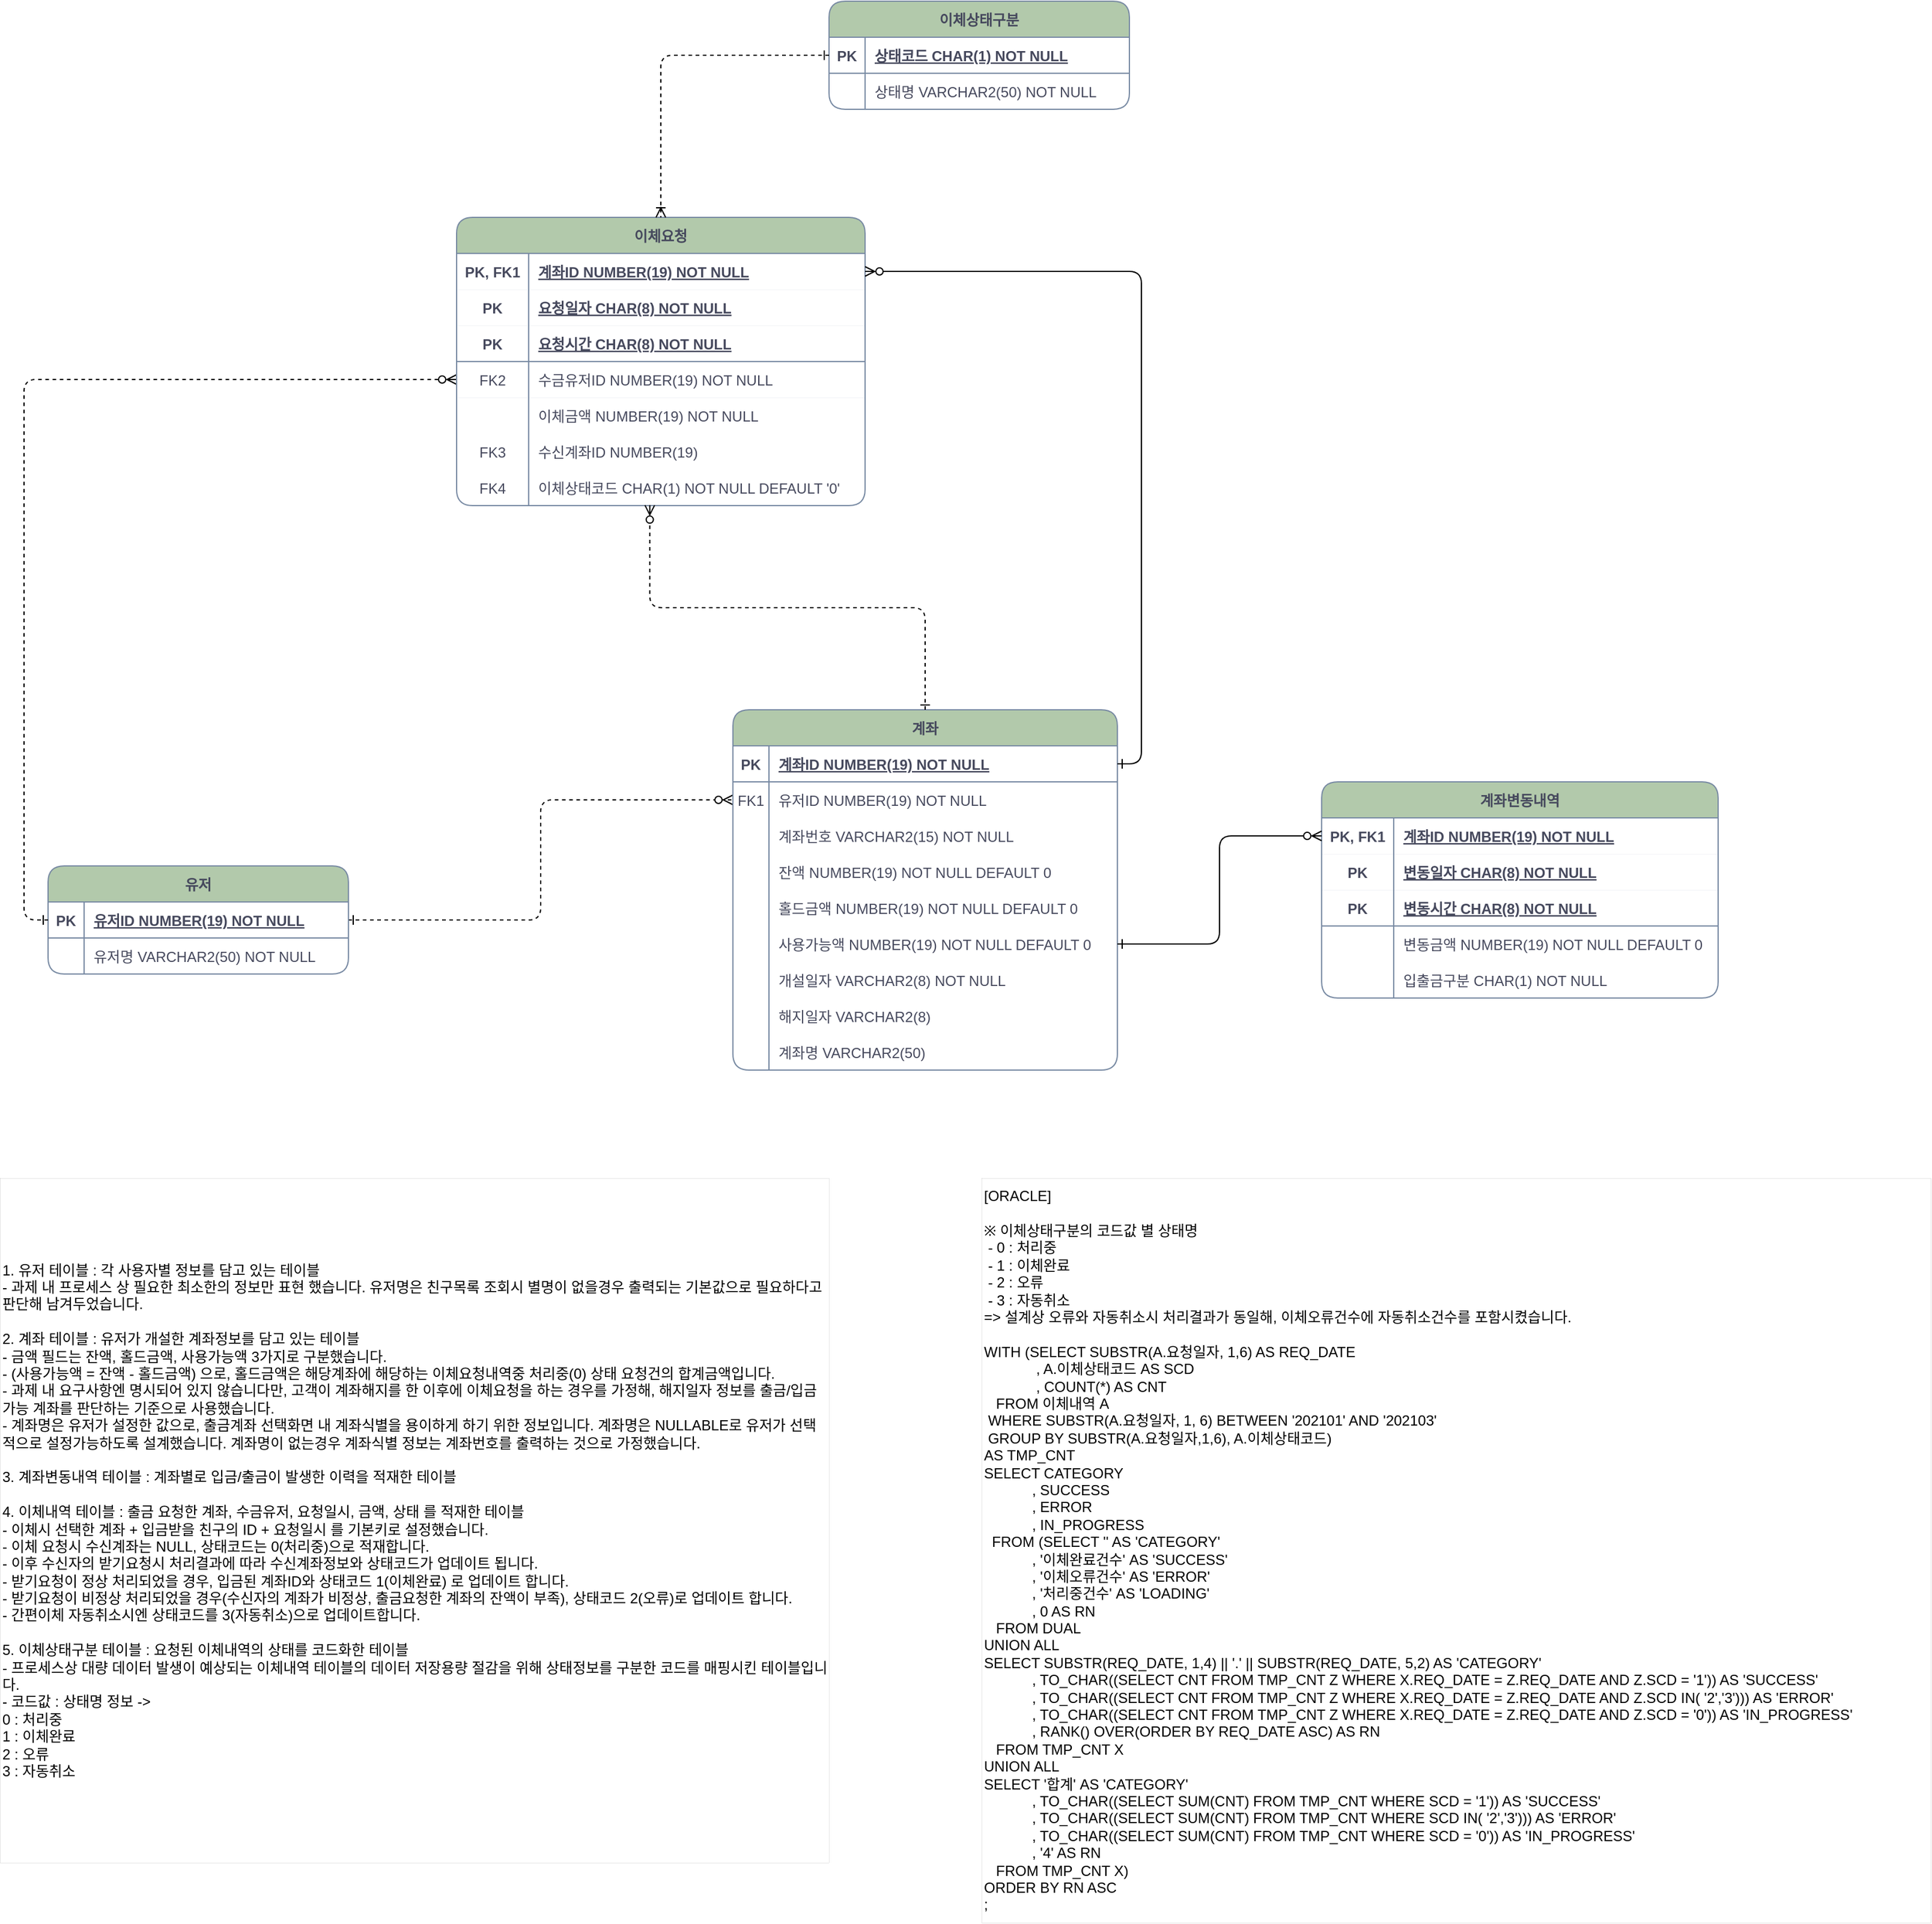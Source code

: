 <mxfile version="20.3.2" type="github">
  <diagram id="fa3uKgDcAQ5vD3YcXZxg" name="페이지-1">
    <mxGraphModel dx="2500" dy="2091" grid="1" gridSize="10" guides="1" tooltips="1" connect="1" arrows="1" fold="1" page="1" pageScale="1" pageWidth="827" pageHeight="1169" math="0" shadow="0">
      <root>
        <mxCell id="0" />
        <mxCell id="1" parent="0" />
        <mxCell id="uAIWlrGeU-sTlZR1kj93-1" value="" style="edgeStyle=orthogonalEdgeStyle;endArrow=ERzeroToMany;startArrow=ERone;endFill=1;startFill=0;strokeColor=#000000;fontColor=#46495D;rounded=1;dashed=1;" parent="1" source="uAIWlrGeU-sTlZR1kj93-45" target="uAIWlrGeU-sTlZR1kj93-7" edge="1">
          <mxGeometry width="100" height="100" relative="1" as="geometry">
            <mxPoint x="340" y="720" as="sourcePoint" />
            <mxPoint x="440" y="620" as="targetPoint" />
          </mxGeometry>
        </mxCell>
        <mxCell id="uAIWlrGeU-sTlZR1kj93-2" value="" style="edgeStyle=entityRelationEdgeStyle;endArrow=ERone;startArrow=ERone;endFill=0;startFill=0;strokeColor=none;fontColor=#46495D;rounded=1;entryX=0;entryY=0.5;entryDx=0;entryDy=0;exitX=0;exitY=0.5;exitDx=0;exitDy=0;" parent="1" source="uAIWlrGeU-sTlZR1kj93-45" target="uAIWlrGeU-sTlZR1kj93-26" edge="1">
          <mxGeometry width="100" height="100" relative="1" as="geometry">
            <mxPoint x="400" y="180" as="sourcePoint" />
            <mxPoint x="460" y="205" as="targetPoint" />
          </mxGeometry>
        </mxCell>
        <mxCell id="uAIWlrGeU-sTlZR1kj93-3" value="계좌" style="shape=table;startSize=30;container=1;collapsible=1;childLayout=tableLayout;fixedRows=1;rowLines=0;fontStyle=1;align=center;resizeLast=1;fillColor=#B2C9AB;strokeColor=#788AA3;fontColor=#46495D;rounded=1;" parent="1" vertex="1">
          <mxGeometry x="-170" y="330" width="320" height="300" as="geometry" />
        </mxCell>
        <mxCell id="uAIWlrGeU-sTlZR1kj93-4" value="" style="shape=partialRectangle;collapsible=0;dropTarget=0;pointerEvents=0;fillColor=none;points=[[0,0.5],[1,0.5]];portConstraint=eastwest;top=0;left=0;right=0;bottom=1;strokeColor=#788AA3;fontColor=#46495D;rounded=1;" parent="uAIWlrGeU-sTlZR1kj93-3" vertex="1">
          <mxGeometry y="30" width="320" height="30" as="geometry" />
        </mxCell>
        <mxCell id="uAIWlrGeU-sTlZR1kj93-5" value="PK" style="shape=partialRectangle;overflow=hidden;connectable=0;fillColor=none;top=0;left=0;bottom=0;right=0;fontStyle=1;strokeColor=#788AA3;fontColor=#46495D;rounded=1;" parent="uAIWlrGeU-sTlZR1kj93-4" vertex="1">
          <mxGeometry width="30" height="30" as="geometry">
            <mxRectangle width="30" height="30" as="alternateBounds" />
          </mxGeometry>
        </mxCell>
        <mxCell id="uAIWlrGeU-sTlZR1kj93-6" value="계좌ID NUMBER(19) NOT NULL " style="shape=partialRectangle;overflow=hidden;connectable=0;fillColor=none;top=0;left=0;bottom=0;right=0;align=left;spacingLeft=6;fontStyle=5;strokeColor=#788AA3;fontColor=#46495D;rounded=1;" parent="uAIWlrGeU-sTlZR1kj93-4" vertex="1">
          <mxGeometry x="30" width="290" height="30" as="geometry">
            <mxRectangle width="290" height="30" as="alternateBounds" />
          </mxGeometry>
        </mxCell>
        <mxCell id="uAIWlrGeU-sTlZR1kj93-7" value="" style="shape=partialRectangle;collapsible=0;dropTarget=0;pointerEvents=0;fillColor=none;points=[[0,0.5],[1,0.5]];portConstraint=eastwest;top=0;left=0;right=0;bottom=0;strokeColor=#788AA3;fontColor=#46495D;rounded=1;" parent="uAIWlrGeU-sTlZR1kj93-3" vertex="1">
          <mxGeometry y="60" width="320" height="30" as="geometry" />
        </mxCell>
        <mxCell id="uAIWlrGeU-sTlZR1kj93-8" value="FK1" style="shape=partialRectangle;overflow=hidden;connectable=0;fillColor=none;top=0;left=0;bottom=0;right=0;strokeColor=#788AA3;fontColor=#46495D;rounded=1;" parent="uAIWlrGeU-sTlZR1kj93-7" vertex="1">
          <mxGeometry width="30" height="30" as="geometry">
            <mxRectangle width="30" height="30" as="alternateBounds" />
          </mxGeometry>
        </mxCell>
        <mxCell id="uAIWlrGeU-sTlZR1kj93-9" value="유저ID NUMBER(19) NOT NULL" style="shape=partialRectangle;overflow=hidden;connectable=0;fillColor=none;top=0;left=0;bottom=0;right=0;align=left;spacingLeft=6;strokeColor=#788AA3;fontColor=#46495D;rounded=1;" parent="uAIWlrGeU-sTlZR1kj93-7" vertex="1">
          <mxGeometry x="30" width="290" height="30" as="geometry">
            <mxRectangle width="290" height="30" as="alternateBounds" />
          </mxGeometry>
        </mxCell>
        <mxCell id="uAIWlrGeU-sTlZR1kj93-10" value="" style="shape=partialRectangle;collapsible=0;dropTarget=0;pointerEvents=0;fillColor=none;points=[[0,0.5],[1,0.5]];portConstraint=eastwest;top=0;left=0;right=0;bottom=0;strokeColor=#788AA3;fontColor=#46495D;rounded=1;" parent="uAIWlrGeU-sTlZR1kj93-3" vertex="1">
          <mxGeometry y="90" width="320" height="30" as="geometry" />
        </mxCell>
        <mxCell id="uAIWlrGeU-sTlZR1kj93-11" value="" style="shape=partialRectangle;overflow=hidden;connectable=0;fillColor=none;top=0;left=0;bottom=0;right=0;strokeColor=#788AA3;fontColor=#46495D;rounded=1;" parent="uAIWlrGeU-sTlZR1kj93-10" vertex="1">
          <mxGeometry width="30" height="30" as="geometry">
            <mxRectangle width="30" height="30" as="alternateBounds" />
          </mxGeometry>
        </mxCell>
        <mxCell id="uAIWlrGeU-sTlZR1kj93-12" value="계좌번호 VARCHAR2(15) NOT NULL" style="shape=partialRectangle;overflow=hidden;connectable=0;fillColor=none;top=0;left=0;bottom=0;right=0;align=left;spacingLeft=6;strokeColor=#788AA3;fontColor=#46495D;rounded=1;" parent="uAIWlrGeU-sTlZR1kj93-10" vertex="1">
          <mxGeometry x="30" width="290" height="30" as="geometry">
            <mxRectangle width="290" height="30" as="alternateBounds" />
          </mxGeometry>
        </mxCell>
        <mxCell id="uAIWlrGeU-sTlZR1kj93-13" value="" style="shape=partialRectangle;collapsible=0;dropTarget=0;pointerEvents=0;fillColor=none;points=[[0,0.5],[1,0.5]];portConstraint=eastwest;top=0;left=0;right=0;bottom=0;strokeColor=#788AA3;fontColor=#46495D;rounded=1;" parent="uAIWlrGeU-sTlZR1kj93-3" vertex="1">
          <mxGeometry y="120" width="320" height="30" as="geometry" />
        </mxCell>
        <mxCell id="uAIWlrGeU-sTlZR1kj93-14" value="" style="shape=partialRectangle;overflow=hidden;connectable=0;fillColor=none;top=0;left=0;bottom=0;right=0;strokeColor=#788AA3;fontColor=#46495D;rounded=1;" parent="uAIWlrGeU-sTlZR1kj93-13" vertex="1">
          <mxGeometry width="30" height="30" as="geometry">
            <mxRectangle width="30" height="30" as="alternateBounds" />
          </mxGeometry>
        </mxCell>
        <mxCell id="uAIWlrGeU-sTlZR1kj93-15" value="잔액 NUMBER(19) NOT NULL DEFAULT 0" style="shape=partialRectangle;overflow=hidden;connectable=0;fillColor=none;top=0;left=0;bottom=0;right=0;align=left;spacingLeft=6;strokeColor=#788AA3;fontColor=#46495D;rounded=1;" parent="uAIWlrGeU-sTlZR1kj93-13" vertex="1">
          <mxGeometry x="30" width="290" height="30" as="geometry">
            <mxRectangle width="290" height="30" as="alternateBounds" />
          </mxGeometry>
        </mxCell>
        <mxCell id="uAIWlrGeU-sTlZR1kj93-128" value="" style="shape=partialRectangle;collapsible=0;dropTarget=0;pointerEvents=0;fillColor=none;points=[[0,0.5],[1,0.5]];portConstraint=eastwest;top=0;left=0;right=0;bottom=0;strokeColor=#788AA3;fontColor=#46495D;rounded=1;" parent="uAIWlrGeU-sTlZR1kj93-3" vertex="1">
          <mxGeometry y="150" width="320" height="30" as="geometry" />
        </mxCell>
        <mxCell id="uAIWlrGeU-sTlZR1kj93-129" value="" style="shape=partialRectangle;overflow=hidden;connectable=0;fillColor=none;top=0;left=0;bottom=0;right=0;strokeColor=#788AA3;fontColor=#46495D;rounded=1;" parent="uAIWlrGeU-sTlZR1kj93-128" vertex="1">
          <mxGeometry width="30" height="30" as="geometry">
            <mxRectangle width="30" height="30" as="alternateBounds" />
          </mxGeometry>
        </mxCell>
        <mxCell id="uAIWlrGeU-sTlZR1kj93-130" value="홀드금액 NUMBER(19) NOT NULL DEFAULT 0" style="shape=partialRectangle;overflow=hidden;connectable=0;fillColor=none;top=0;left=0;bottom=0;right=0;align=left;spacingLeft=6;strokeColor=#788AA3;fontColor=#46495D;rounded=1;" parent="uAIWlrGeU-sTlZR1kj93-128" vertex="1">
          <mxGeometry x="30" width="290" height="30" as="geometry">
            <mxRectangle width="290" height="30" as="alternateBounds" />
          </mxGeometry>
        </mxCell>
        <mxCell id="uAIWlrGeU-sTlZR1kj93-131" value="" style="shape=partialRectangle;collapsible=0;dropTarget=0;pointerEvents=0;fillColor=none;points=[[0,0.5],[1,0.5]];portConstraint=eastwest;top=0;left=0;right=0;bottom=0;strokeColor=#788AA3;fontColor=#46495D;rounded=1;" parent="uAIWlrGeU-sTlZR1kj93-3" vertex="1">
          <mxGeometry y="180" width="320" height="30" as="geometry" />
        </mxCell>
        <mxCell id="uAIWlrGeU-sTlZR1kj93-132" value="" style="shape=partialRectangle;overflow=hidden;connectable=0;fillColor=none;top=0;left=0;bottom=0;right=0;strokeColor=#788AA3;fontColor=#46495D;rounded=1;" parent="uAIWlrGeU-sTlZR1kj93-131" vertex="1">
          <mxGeometry width="30" height="30" as="geometry">
            <mxRectangle width="30" height="30" as="alternateBounds" />
          </mxGeometry>
        </mxCell>
        <mxCell id="uAIWlrGeU-sTlZR1kj93-133" value="사용가능액 NUMBER(19) NOT NULL DEFAULT 0" style="shape=partialRectangle;overflow=hidden;connectable=0;fillColor=none;top=0;left=0;bottom=0;right=0;align=left;spacingLeft=6;strokeColor=#788AA3;fontColor=#46495D;rounded=1;" parent="uAIWlrGeU-sTlZR1kj93-131" vertex="1">
          <mxGeometry x="30" width="290" height="30" as="geometry">
            <mxRectangle width="290" height="30" as="alternateBounds" />
          </mxGeometry>
        </mxCell>
        <mxCell id="uAIWlrGeU-sTlZR1kj93-16" value="" style="shape=partialRectangle;collapsible=0;dropTarget=0;pointerEvents=0;fillColor=none;points=[[0,0.5],[1,0.5]];portConstraint=eastwest;top=0;left=0;right=0;bottom=0;strokeColor=#788AA3;fontColor=#46495D;rounded=1;" parent="uAIWlrGeU-sTlZR1kj93-3" vertex="1">
          <mxGeometry y="210" width="320" height="30" as="geometry" />
        </mxCell>
        <mxCell id="uAIWlrGeU-sTlZR1kj93-17" value="" style="shape=partialRectangle;overflow=hidden;connectable=0;fillColor=none;top=0;left=0;bottom=0;right=0;strokeColor=#788AA3;fontColor=#46495D;rounded=1;" parent="uAIWlrGeU-sTlZR1kj93-16" vertex="1">
          <mxGeometry width="30" height="30" as="geometry">
            <mxRectangle width="30" height="30" as="alternateBounds" />
          </mxGeometry>
        </mxCell>
        <mxCell id="uAIWlrGeU-sTlZR1kj93-18" value="개설일자 VARCHAR2(8) NOT NULL" style="shape=partialRectangle;overflow=hidden;connectable=0;fillColor=none;top=0;left=0;bottom=0;right=0;align=left;spacingLeft=6;strokeColor=#788AA3;fontColor=#46495D;rounded=1;" parent="uAIWlrGeU-sTlZR1kj93-16" vertex="1">
          <mxGeometry x="30" width="290" height="30" as="geometry">
            <mxRectangle width="290" height="30" as="alternateBounds" />
          </mxGeometry>
        </mxCell>
        <mxCell id="uAIWlrGeU-sTlZR1kj93-19" value="" style="shape=partialRectangle;collapsible=0;dropTarget=0;pointerEvents=0;fillColor=none;points=[[0,0.5],[1,0.5]];portConstraint=eastwest;top=0;left=0;right=0;bottom=0;strokeColor=#788AA3;fontColor=#46495D;rounded=1;" parent="uAIWlrGeU-sTlZR1kj93-3" vertex="1">
          <mxGeometry y="240" width="320" height="30" as="geometry" />
        </mxCell>
        <mxCell id="uAIWlrGeU-sTlZR1kj93-20" value="" style="shape=partialRectangle;overflow=hidden;connectable=0;fillColor=none;top=0;left=0;bottom=0;right=0;strokeColor=#788AA3;fontColor=#46495D;rounded=1;" parent="uAIWlrGeU-sTlZR1kj93-19" vertex="1">
          <mxGeometry width="30" height="30" as="geometry">
            <mxRectangle width="30" height="30" as="alternateBounds" />
          </mxGeometry>
        </mxCell>
        <mxCell id="uAIWlrGeU-sTlZR1kj93-21" value="해지일자 VARCHAR2(8)" style="shape=partialRectangle;overflow=hidden;connectable=0;fillColor=none;top=0;left=0;bottom=0;right=0;align=left;spacingLeft=6;strokeColor=#788AA3;fontColor=#46495D;rounded=1;" parent="uAIWlrGeU-sTlZR1kj93-19" vertex="1">
          <mxGeometry x="30" width="290" height="30" as="geometry">
            <mxRectangle width="290" height="30" as="alternateBounds" />
          </mxGeometry>
        </mxCell>
        <mxCell id="uAIWlrGeU-sTlZR1kj93-22" value="" style="shape=partialRectangle;collapsible=0;dropTarget=0;pointerEvents=0;fillColor=none;points=[[0,0.5],[1,0.5]];portConstraint=eastwest;top=0;left=0;right=0;bottom=0;strokeColor=#788AA3;fontColor=#46495D;rounded=1;" parent="uAIWlrGeU-sTlZR1kj93-3" vertex="1">
          <mxGeometry y="270" width="320" height="30" as="geometry" />
        </mxCell>
        <mxCell id="uAIWlrGeU-sTlZR1kj93-23" value="" style="shape=partialRectangle;overflow=hidden;connectable=0;fillColor=none;top=0;left=0;bottom=0;right=0;strokeColor=#788AA3;fontColor=#46495D;rounded=1;" parent="uAIWlrGeU-sTlZR1kj93-22" vertex="1">
          <mxGeometry width="30" height="30" as="geometry">
            <mxRectangle width="30" height="30" as="alternateBounds" />
          </mxGeometry>
        </mxCell>
        <mxCell id="uAIWlrGeU-sTlZR1kj93-24" value="계좌명 VARCHAR2(50)" style="shape=partialRectangle;overflow=hidden;connectable=0;fillColor=none;top=0;left=0;bottom=0;right=0;align=left;spacingLeft=6;strokeColor=#788AA3;fontColor=#46495D;rounded=1;" parent="uAIWlrGeU-sTlZR1kj93-22" vertex="1">
          <mxGeometry x="30" width="290" height="30" as="geometry">
            <mxRectangle width="290" height="30" as="alternateBounds" />
          </mxGeometry>
        </mxCell>
        <mxCell id="uAIWlrGeU-sTlZR1kj93-44" value="유저" style="shape=table;startSize=30;container=1;collapsible=1;childLayout=tableLayout;fixedRows=1;rowLines=0;fontStyle=1;align=center;resizeLast=1;fillColor=#B2C9AB;strokeColor=#788AA3;fontColor=#46495D;rounded=1;" parent="1" vertex="1">
          <mxGeometry x="-740" y="460" width="250" height="90" as="geometry" />
        </mxCell>
        <mxCell id="uAIWlrGeU-sTlZR1kj93-45" value="" style="shape=partialRectangle;collapsible=0;dropTarget=0;pointerEvents=0;fillColor=none;points=[[0,0.5],[1,0.5]];portConstraint=eastwest;top=0;left=0;right=0;bottom=1;strokeColor=#788AA3;fontColor=#46495D;rounded=1;" parent="uAIWlrGeU-sTlZR1kj93-44" vertex="1">
          <mxGeometry y="30" width="250" height="30" as="geometry" />
        </mxCell>
        <mxCell id="uAIWlrGeU-sTlZR1kj93-46" value="PK" style="shape=partialRectangle;overflow=hidden;connectable=0;fillColor=none;top=0;left=0;bottom=0;right=0;fontStyle=1;strokeColor=#788AA3;fontColor=#46495D;rounded=1;" parent="uAIWlrGeU-sTlZR1kj93-45" vertex="1">
          <mxGeometry width="30" height="30" as="geometry">
            <mxRectangle width="30" height="30" as="alternateBounds" />
          </mxGeometry>
        </mxCell>
        <mxCell id="uAIWlrGeU-sTlZR1kj93-47" value="유저ID NUMBER(19) NOT NULL " style="shape=partialRectangle;overflow=hidden;connectable=0;fillColor=none;top=0;left=0;bottom=0;right=0;align=left;spacingLeft=6;fontStyle=5;strokeColor=#788AA3;fontColor=#46495D;rounded=1;" parent="uAIWlrGeU-sTlZR1kj93-45" vertex="1">
          <mxGeometry x="30" width="220" height="30" as="geometry">
            <mxRectangle width="220" height="30" as="alternateBounds" />
          </mxGeometry>
        </mxCell>
        <mxCell id="uAIWlrGeU-sTlZR1kj93-48" value="" style="shape=partialRectangle;collapsible=0;dropTarget=0;pointerEvents=0;fillColor=none;points=[[0,0.5],[1,0.5]];portConstraint=eastwest;top=0;left=0;right=0;bottom=0;strokeColor=#788AA3;fontColor=#46495D;rounded=1;" parent="uAIWlrGeU-sTlZR1kj93-44" vertex="1">
          <mxGeometry y="60" width="250" height="30" as="geometry" />
        </mxCell>
        <mxCell id="uAIWlrGeU-sTlZR1kj93-49" value="" style="shape=partialRectangle;overflow=hidden;connectable=0;fillColor=none;top=0;left=0;bottom=0;right=0;strokeColor=#788AA3;fontColor=#46495D;rounded=1;" parent="uAIWlrGeU-sTlZR1kj93-48" vertex="1">
          <mxGeometry width="30" height="30" as="geometry">
            <mxRectangle width="30" height="30" as="alternateBounds" />
          </mxGeometry>
        </mxCell>
        <mxCell id="uAIWlrGeU-sTlZR1kj93-50" value="유저명 VARCHAR2(50) NOT NULL" style="shape=partialRectangle;overflow=hidden;connectable=0;fillColor=none;top=0;left=0;bottom=0;right=0;align=left;spacingLeft=6;strokeColor=#788AA3;fontColor=#46495D;rounded=1;" parent="uAIWlrGeU-sTlZR1kj93-48" vertex="1">
          <mxGeometry x="30" width="220" height="30" as="geometry">
            <mxRectangle width="220" height="30" as="alternateBounds" />
          </mxGeometry>
        </mxCell>
        <mxCell id="uAIWlrGeU-sTlZR1kj93-51" style="edgeStyle=orthogonalEdgeStyle;rounded=1;orthogonalLoop=1;jettySize=auto;html=1;exitX=0;exitY=0.5;exitDx=0;exitDy=0;entryX=0;entryY=0.5;entryDx=0;entryDy=0;fontSize=12;endArrow=ERzeroToMany;endFill=0;startArrow=ERone;startFill=0;strokeColor=#000000;dashed=1;" parent="1" source="uAIWlrGeU-sTlZR1kj93-45" target="uAIWlrGeU-sTlZR1kj93-29" edge="1">
          <mxGeometry relative="1" as="geometry" />
        </mxCell>
        <mxCell id="uAIWlrGeU-sTlZR1kj93-25" value="이체요청" style="shape=table;startSize=30;container=1;collapsible=1;childLayout=tableLayout;fixedRows=1;rowLines=0;fontStyle=1;align=center;resizeLast=1;fillColor=#B2C9AB;strokeColor=#788AA3;fontColor=#46495D;rounded=1;" parent="1" vertex="1">
          <mxGeometry x="-400" y="-80" width="340" height="240" as="geometry" />
        </mxCell>
        <mxCell id="uAIWlrGeU-sTlZR1kj93-26" value="" style="shape=partialRectangle;collapsible=0;dropTarget=0;pointerEvents=0;fillColor=none;points=[[0,0.5],[1,0.5]];portConstraint=eastwest;top=0;left=0;right=0;bottom=1;strokeColor=#788AA3;fontColor=#46495D;rounded=1;strokeWidth=0;" parent="uAIWlrGeU-sTlZR1kj93-25" vertex="1">
          <mxGeometry y="30" width="340" height="30" as="geometry" />
        </mxCell>
        <mxCell id="uAIWlrGeU-sTlZR1kj93-27" value="PK, FK1" style="shape=partialRectangle;overflow=hidden;connectable=0;fillColor=none;top=0;left=0;bottom=0;right=0;fontStyle=1;strokeColor=#788AA3;fontColor=#46495D;rounded=1;" parent="uAIWlrGeU-sTlZR1kj93-26" vertex="1">
          <mxGeometry width="60" height="30" as="geometry">
            <mxRectangle width="60" height="30" as="alternateBounds" />
          </mxGeometry>
        </mxCell>
        <mxCell id="uAIWlrGeU-sTlZR1kj93-28" value="계좌ID NUMBER(19) NOT NULL" style="shape=partialRectangle;overflow=hidden;connectable=0;fillColor=none;top=0;left=0;bottom=0;right=0;align=left;spacingLeft=6;fontStyle=5;strokeColor=#788AA3;fontColor=#46495D;rounded=1;flipH=0;flipV=1;" parent="uAIWlrGeU-sTlZR1kj93-26" vertex="1">
          <mxGeometry x="60" width="280" height="30" as="geometry">
            <mxRectangle width="280" height="30" as="alternateBounds" />
          </mxGeometry>
        </mxCell>
        <mxCell id="uAIWlrGeU-sTlZR1kj93-32" value="" style="shape=partialRectangle;collapsible=0;dropTarget=0;pointerEvents=0;fillColor=none;points=[[0,0.5],[1,0.5]];portConstraint=eastwest;top=0;left=0;right=0;bottom=1;strokeColor=#788AA3;fontColor=#46495D;rounded=1;strokeWidth=0;" parent="uAIWlrGeU-sTlZR1kj93-25" vertex="1">
          <mxGeometry y="60" width="340" height="30" as="geometry" />
        </mxCell>
        <mxCell id="uAIWlrGeU-sTlZR1kj93-33" value="PK" style="shape=partialRectangle;overflow=hidden;connectable=0;fillColor=none;top=0;left=0;bottom=0;right=0;fontStyle=1;strokeColor=#788AA3;fontColor=#46495D;rounded=1;" parent="uAIWlrGeU-sTlZR1kj93-32" vertex="1">
          <mxGeometry width="60" height="30" as="geometry">
            <mxRectangle width="60" height="30" as="alternateBounds" />
          </mxGeometry>
        </mxCell>
        <mxCell id="uAIWlrGeU-sTlZR1kj93-34" value="요청일자 CHAR(8) NOT NULL" style="shape=partialRectangle;overflow=hidden;connectable=0;fillColor=none;top=0;left=0;bottom=0;right=0;align=left;spacingLeft=6;fontStyle=5;strokeColor=#788AA3;fontColor=#46495D;rounded=1;" parent="uAIWlrGeU-sTlZR1kj93-32" vertex="1">
          <mxGeometry x="60" width="280" height="30" as="geometry">
            <mxRectangle width="280" height="30" as="alternateBounds" />
          </mxGeometry>
        </mxCell>
        <mxCell id="uAIWlrGeU-sTlZR1kj93-35" value="" style="shape=partialRectangle;collapsible=0;dropTarget=0;pointerEvents=0;fillColor=none;points=[[0,0.5],[1,0.5]];portConstraint=eastwest;top=0;left=0;right=0;bottom=1;strokeColor=#788AA3;fontColor=#46495D;rounded=1;" parent="uAIWlrGeU-sTlZR1kj93-25" vertex="1">
          <mxGeometry y="90" width="340" height="30" as="geometry" />
        </mxCell>
        <mxCell id="uAIWlrGeU-sTlZR1kj93-36" value="PK" style="shape=partialRectangle;overflow=hidden;connectable=0;fillColor=none;top=0;left=0;bottom=0;right=0;fontStyle=1;strokeColor=#788AA3;fontColor=#46495D;rounded=1;" parent="uAIWlrGeU-sTlZR1kj93-35" vertex="1">
          <mxGeometry width="60" height="30" as="geometry">
            <mxRectangle width="60" height="30" as="alternateBounds" />
          </mxGeometry>
        </mxCell>
        <mxCell id="uAIWlrGeU-sTlZR1kj93-37" value="요청시간 CHAR(8) NOT NULL" style="shape=partialRectangle;overflow=hidden;connectable=0;fillColor=none;top=0;left=0;bottom=0;right=0;align=left;spacingLeft=6;fontStyle=5;strokeColor=#788AA3;fontColor=#46495D;rounded=1;" parent="uAIWlrGeU-sTlZR1kj93-35" vertex="1">
          <mxGeometry x="60" width="280" height="30" as="geometry">
            <mxRectangle width="280" height="30" as="alternateBounds" />
          </mxGeometry>
        </mxCell>
        <mxCell id="uAIWlrGeU-sTlZR1kj93-29" value="" style="shape=partialRectangle;collapsible=0;dropTarget=0;pointerEvents=0;fillColor=none;points=[[0,0.5],[1,0.5]];portConstraint=eastwest;top=0;left=0;right=0;bottom=1;strokeColor=#788AA3;fontColor=#46495D;rounded=1;strokeWidth=0;" parent="uAIWlrGeU-sTlZR1kj93-25" vertex="1">
          <mxGeometry y="120" width="340" height="30" as="geometry" />
        </mxCell>
        <mxCell id="uAIWlrGeU-sTlZR1kj93-30" value="FK2" style="shape=partialRectangle;overflow=hidden;connectable=0;fillColor=none;top=0;left=0;bottom=0;right=0;fontStyle=0;strokeColor=#788AA3;fontColor=#46495D;rounded=1;" parent="uAIWlrGeU-sTlZR1kj93-29" vertex="1">
          <mxGeometry width="60" height="30" as="geometry">
            <mxRectangle width="60" height="30" as="alternateBounds" />
          </mxGeometry>
        </mxCell>
        <mxCell id="uAIWlrGeU-sTlZR1kj93-31" value="수금유저ID NUMBER(19) NOT NULL" style="shape=partialRectangle;overflow=hidden;connectable=0;fillColor=none;top=0;left=0;bottom=0;right=0;align=left;spacingLeft=6;fontStyle=0;strokeColor=#788AA3;fontColor=#46495D;rounded=1;flipH=0;flipV=1;" parent="uAIWlrGeU-sTlZR1kj93-29" vertex="1">
          <mxGeometry x="60" width="280" height="30" as="geometry">
            <mxRectangle width="280" height="30" as="alternateBounds" />
          </mxGeometry>
        </mxCell>
        <mxCell id="uAIWlrGeU-sTlZR1kj93-41" value="" style="shape=partialRectangle;collapsible=0;dropTarget=0;pointerEvents=0;fillColor=none;points=[[0,0.5],[1,0.5]];portConstraint=eastwest;top=0;left=0;right=0;bottom=0;strokeColor=#788AA3;fontColor=#46495D;rounded=1;" parent="uAIWlrGeU-sTlZR1kj93-25" vertex="1">
          <mxGeometry y="150" width="340" height="30" as="geometry" />
        </mxCell>
        <mxCell id="uAIWlrGeU-sTlZR1kj93-42" value="" style="shape=partialRectangle;overflow=hidden;connectable=0;fillColor=none;top=0;left=0;bottom=0;right=0;strokeColor=#788AA3;fontColor=#46495D;rounded=1;" parent="uAIWlrGeU-sTlZR1kj93-41" vertex="1">
          <mxGeometry width="60" height="30" as="geometry">
            <mxRectangle width="60" height="30" as="alternateBounds" />
          </mxGeometry>
        </mxCell>
        <mxCell id="uAIWlrGeU-sTlZR1kj93-43" value="이체금액 NUMBER(19) NOT NULL" style="shape=partialRectangle;overflow=hidden;connectable=0;fillColor=none;top=0;left=0;bottom=0;right=0;align=left;spacingLeft=6;strokeColor=#788AA3;fontColor=#46495D;rounded=1;" parent="uAIWlrGeU-sTlZR1kj93-41" vertex="1">
          <mxGeometry x="60" width="280" height="30" as="geometry">
            <mxRectangle width="280" height="30" as="alternateBounds" />
          </mxGeometry>
        </mxCell>
        <mxCell id="uAIWlrGeU-sTlZR1kj93-121" value="" style="shape=partialRectangle;collapsible=0;dropTarget=0;pointerEvents=0;fillColor=none;points=[[0,0.5],[1,0.5]];portConstraint=eastwest;top=0;left=0;right=0;bottom=0;strokeColor=#788AA3;fontColor=#46495D;rounded=1;" parent="uAIWlrGeU-sTlZR1kj93-25" vertex="1">
          <mxGeometry y="180" width="340" height="30" as="geometry" />
        </mxCell>
        <mxCell id="uAIWlrGeU-sTlZR1kj93-122" value="FK3" style="shape=partialRectangle;overflow=hidden;connectable=0;fillColor=none;top=0;left=0;bottom=0;right=0;strokeColor=#788AA3;fontColor=#46495D;rounded=1;" parent="uAIWlrGeU-sTlZR1kj93-121" vertex="1">
          <mxGeometry width="60" height="30" as="geometry">
            <mxRectangle width="60" height="30" as="alternateBounds" />
          </mxGeometry>
        </mxCell>
        <mxCell id="uAIWlrGeU-sTlZR1kj93-123" value="수신계좌ID NUMBER(19)" style="shape=partialRectangle;overflow=hidden;connectable=0;fillColor=none;top=0;left=0;bottom=0;right=0;align=left;spacingLeft=6;strokeColor=#788AA3;fontColor=#46495D;rounded=1;" parent="uAIWlrGeU-sTlZR1kj93-121" vertex="1">
          <mxGeometry x="60" width="280" height="30" as="geometry">
            <mxRectangle width="280" height="30" as="alternateBounds" />
          </mxGeometry>
        </mxCell>
        <mxCell id="uAIWlrGeU-sTlZR1kj93-38" value="" style="shape=partialRectangle;collapsible=0;dropTarget=0;pointerEvents=0;fillColor=none;points=[[0,0.5],[1,0.5]];portConstraint=eastwest;top=0;left=0;right=0;bottom=0;strokeColor=#788AA3;fontColor=#46495D;rounded=1;" parent="uAIWlrGeU-sTlZR1kj93-25" vertex="1">
          <mxGeometry y="210" width="340" height="30" as="geometry" />
        </mxCell>
        <mxCell id="uAIWlrGeU-sTlZR1kj93-39" value="FK4" style="shape=partialRectangle;overflow=hidden;connectable=0;fillColor=none;top=0;left=0;bottom=0;right=0;strokeColor=#788AA3;fontColor=#46495D;rounded=1;" parent="uAIWlrGeU-sTlZR1kj93-38" vertex="1">
          <mxGeometry width="60" height="30" as="geometry">
            <mxRectangle width="60" height="30" as="alternateBounds" />
          </mxGeometry>
        </mxCell>
        <mxCell id="uAIWlrGeU-sTlZR1kj93-40" value="이체상태코드 CHAR(1) NOT NULL DEFAULT &#39;0&#39;" style="shape=partialRectangle;overflow=hidden;connectable=0;fillColor=none;top=0;left=0;bottom=0;right=0;align=left;spacingLeft=6;strokeColor=#788AA3;fontColor=#46495D;rounded=1;" parent="uAIWlrGeU-sTlZR1kj93-38" vertex="1">
          <mxGeometry x="60" width="280" height="30" as="geometry">
            <mxRectangle width="280" height="30" as="alternateBounds" />
          </mxGeometry>
        </mxCell>
        <mxCell id="uAIWlrGeU-sTlZR1kj93-78" value="계좌변동내역" style="shape=table;startSize=30;container=1;collapsible=1;childLayout=tableLayout;fixedRows=1;rowLines=0;fontStyle=1;align=center;resizeLast=1;fillColor=#B2C9AB;strokeColor=#788AA3;fontColor=#46495D;rounded=1;" parent="1" vertex="1">
          <mxGeometry x="320" y="390" width="330" height="180" as="geometry" />
        </mxCell>
        <mxCell id="uAIWlrGeU-sTlZR1kj93-79" value="" style="shape=partialRectangle;collapsible=0;dropTarget=0;pointerEvents=0;fillColor=none;points=[[0,0.5],[1,0.5]];portConstraint=eastwest;top=0;left=0;right=0;bottom=1;strokeColor=#788AA3;fontColor=#46495D;rounded=1;strokeWidth=0;" parent="uAIWlrGeU-sTlZR1kj93-78" vertex="1">
          <mxGeometry y="30" width="330" height="30" as="geometry" />
        </mxCell>
        <mxCell id="uAIWlrGeU-sTlZR1kj93-80" value="PK, FK1" style="shape=partialRectangle;overflow=hidden;connectable=0;fillColor=none;top=0;left=0;bottom=0;right=0;fontStyle=1;strokeColor=#788AA3;fontColor=#46495D;rounded=1;" parent="uAIWlrGeU-sTlZR1kj93-79" vertex="1">
          <mxGeometry width="60" height="30" as="geometry">
            <mxRectangle width="60" height="30" as="alternateBounds" />
          </mxGeometry>
        </mxCell>
        <mxCell id="uAIWlrGeU-sTlZR1kj93-81" value="계좌ID NUMBER(19) NOT NULL " style="shape=partialRectangle;overflow=hidden;connectable=0;fillColor=none;top=0;left=0;bottom=0;right=0;align=left;spacingLeft=6;fontStyle=5;strokeColor=#788AA3;fontColor=#46495D;rounded=1;" parent="uAIWlrGeU-sTlZR1kj93-79" vertex="1">
          <mxGeometry x="60" width="270" height="30" as="geometry">
            <mxRectangle width="270" height="30" as="alternateBounds" />
          </mxGeometry>
        </mxCell>
        <mxCell id="uAIWlrGeU-sTlZR1kj93-100" value="" style="shape=partialRectangle;collapsible=0;dropTarget=0;pointerEvents=0;fillColor=none;points=[[0,0.5],[1,0.5]];portConstraint=eastwest;top=0;left=0;right=0;bottom=1;strokeColor=#788AA3;fontColor=#46495D;rounded=1;strokeWidth=0;" parent="uAIWlrGeU-sTlZR1kj93-78" vertex="1">
          <mxGeometry y="60" width="330" height="30" as="geometry" />
        </mxCell>
        <mxCell id="uAIWlrGeU-sTlZR1kj93-101" value="PK" style="shape=partialRectangle;overflow=hidden;connectable=0;fillColor=none;top=0;left=0;bottom=0;right=0;fontStyle=1;strokeColor=#788AA3;fontColor=#46495D;rounded=1;" parent="uAIWlrGeU-sTlZR1kj93-100" vertex="1">
          <mxGeometry width="60" height="30" as="geometry">
            <mxRectangle width="60" height="30" as="alternateBounds" />
          </mxGeometry>
        </mxCell>
        <mxCell id="uAIWlrGeU-sTlZR1kj93-102" value="변동일자 CHAR(8) NOT NULL " style="shape=partialRectangle;overflow=hidden;connectable=0;fillColor=none;top=0;left=0;bottom=0;right=0;align=left;spacingLeft=6;fontStyle=5;strokeColor=#788AA3;fontColor=#46495D;rounded=1;" parent="uAIWlrGeU-sTlZR1kj93-100" vertex="1">
          <mxGeometry x="60" width="270" height="30" as="geometry">
            <mxRectangle width="270" height="30" as="alternateBounds" />
          </mxGeometry>
        </mxCell>
        <mxCell id="uAIWlrGeU-sTlZR1kj93-104" value="" style="shape=partialRectangle;collapsible=0;dropTarget=0;pointerEvents=0;fillColor=none;points=[[0,0.5],[1,0.5]];portConstraint=eastwest;top=0;left=0;right=0;bottom=1;strokeColor=#788AA3;fontColor=#46495D;rounded=1;" parent="uAIWlrGeU-sTlZR1kj93-78" vertex="1">
          <mxGeometry y="90" width="330" height="30" as="geometry" />
        </mxCell>
        <mxCell id="uAIWlrGeU-sTlZR1kj93-105" value="PK" style="shape=partialRectangle;overflow=hidden;connectable=0;fillColor=none;top=0;left=0;bottom=0;right=0;fontStyle=1;strokeColor=#788AA3;fontColor=#46495D;rounded=1;" parent="uAIWlrGeU-sTlZR1kj93-104" vertex="1">
          <mxGeometry width="60" height="30" as="geometry">
            <mxRectangle width="60" height="30" as="alternateBounds" />
          </mxGeometry>
        </mxCell>
        <mxCell id="uAIWlrGeU-sTlZR1kj93-106" value="변동시간 CHAR(8) NOT NULL " style="shape=partialRectangle;overflow=hidden;connectable=0;fillColor=none;top=0;left=0;bottom=0;right=0;align=left;spacingLeft=6;fontStyle=5;strokeColor=#788AA3;fontColor=#46495D;rounded=1;" parent="uAIWlrGeU-sTlZR1kj93-104" vertex="1">
          <mxGeometry x="60" width="270" height="30" as="geometry">
            <mxRectangle width="270" height="30" as="alternateBounds" />
          </mxGeometry>
        </mxCell>
        <mxCell id="uAIWlrGeU-sTlZR1kj93-82" value="" style="shape=partialRectangle;collapsible=0;dropTarget=0;pointerEvents=0;fillColor=none;points=[[0,0.5],[1,0.5]];portConstraint=eastwest;top=0;left=0;right=0;bottom=0;strokeColor=#788AA3;fontColor=#46495D;rounded=1;" parent="uAIWlrGeU-sTlZR1kj93-78" vertex="1">
          <mxGeometry y="120" width="330" height="30" as="geometry" />
        </mxCell>
        <mxCell id="uAIWlrGeU-sTlZR1kj93-83" value="" style="shape=partialRectangle;overflow=hidden;connectable=0;fillColor=none;top=0;left=0;bottom=0;right=0;strokeColor=#788AA3;fontColor=#46495D;rounded=1;" parent="uAIWlrGeU-sTlZR1kj93-82" vertex="1">
          <mxGeometry width="60" height="30" as="geometry">
            <mxRectangle width="60" height="30" as="alternateBounds" />
          </mxGeometry>
        </mxCell>
        <mxCell id="uAIWlrGeU-sTlZR1kj93-84" value="변동금액 NUMBER(19) NOT NULL DEFAULT 0" style="shape=partialRectangle;overflow=hidden;connectable=0;fillColor=none;top=0;left=0;bottom=0;right=0;align=left;spacingLeft=6;strokeColor=#788AA3;fontColor=#46495D;rounded=1;" parent="uAIWlrGeU-sTlZR1kj93-82" vertex="1">
          <mxGeometry x="60" width="270" height="30" as="geometry">
            <mxRectangle width="270" height="30" as="alternateBounds" />
          </mxGeometry>
        </mxCell>
        <mxCell id="uAIWlrGeU-sTlZR1kj93-85" value="" style="shape=partialRectangle;collapsible=0;dropTarget=0;pointerEvents=0;fillColor=none;points=[[0,0.5],[1,0.5]];portConstraint=eastwest;top=0;left=0;right=0;bottom=0;strokeColor=#788AA3;fontColor=#46495D;rounded=1;" parent="uAIWlrGeU-sTlZR1kj93-78" vertex="1">
          <mxGeometry y="150" width="330" height="30" as="geometry" />
        </mxCell>
        <mxCell id="uAIWlrGeU-sTlZR1kj93-86" value="" style="shape=partialRectangle;overflow=hidden;connectable=0;fillColor=none;top=0;left=0;bottom=0;right=0;strokeColor=#788AA3;fontColor=#46495D;rounded=1;" parent="uAIWlrGeU-sTlZR1kj93-85" vertex="1">
          <mxGeometry width="60" height="30" as="geometry">
            <mxRectangle width="60" height="30" as="alternateBounds" />
          </mxGeometry>
        </mxCell>
        <mxCell id="uAIWlrGeU-sTlZR1kj93-87" value="입출금구분 CHAR(1) NOT NULL" style="shape=partialRectangle;overflow=hidden;connectable=0;fillColor=none;top=0;left=0;bottom=0;right=0;align=left;spacingLeft=6;strokeColor=#788AA3;fontColor=#46495D;rounded=1;" parent="uAIWlrGeU-sTlZR1kj93-85" vertex="1">
          <mxGeometry x="60" width="270" height="30" as="geometry">
            <mxRectangle width="270" height="30" as="alternateBounds" />
          </mxGeometry>
        </mxCell>
        <mxCell id="uAIWlrGeU-sTlZR1kj93-103" style="edgeStyle=orthogonalEdgeStyle;rounded=1;orthogonalLoop=1;jettySize=auto;html=1;entryX=0;entryY=0.5;entryDx=0;entryDy=0;startArrow=ERone;startFill=0;endArrow=ERzeroToMany;endFill=0;exitX=1;exitY=0.5;exitDx=0;exitDy=0;" parent="1" source="uAIWlrGeU-sTlZR1kj93-131" target="uAIWlrGeU-sTlZR1kj93-79" edge="1">
          <mxGeometry relative="1" as="geometry" />
        </mxCell>
        <mxCell id="uAIWlrGeU-sTlZR1kj93-52" style="edgeStyle=orthogonalEdgeStyle;rounded=1;orthogonalLoop=1;jettySize=auto;html=1;exitX=1;exitY=0.5;exitDx=0;exitDy=0;entryX=1;entryY=0.5;entryDx=0;entryDy=0;strokeColor=#000000;fontSize=12;startArrow=ERone;startFill=0;endArrow=ERzeroToMany;endFill=0;" parent="1" source="uAIWlrGeU-sTlZR1kj93-4" target="uAIWlrGeU-sTlZR1kj93-26" edge="1">
          <mxGeometry relative="1" as="geometry" />
        </mxCell>
        <mxCell id="uAIWlrGeU-sTlZR1kj93-114" style="edgeStyle=none;orthogonalLoop=1;jettySize=auto;html=1;exitX=0;exitY=0.5;exitDx=0;exitDy=0;entryX=0;entryY=0.5;entryDx=0;entryDy=0;startArrow=ERone;startFill=0;endArrow=ERzeroToOne;endFill=0;rounded=1;strokeColor=none;" parent="1" source="uAIWlrGeU-sTlZR1kj93-107" target="uAIWlrGeU-sTlZR1kj93-41" edge="1">
          <mxGeometry relative="1" as="geometry" />
        </mxCell>
        <mxCell id="uAIWlrGeU-sTlZR1kj93-107" value="이체상태구분" style="shape=table;startSize=30;container=1;collapsible=1;childLayout=tableLayout;fixedRows=1;rowLines=0;fontStyle=1;align=center;resizeLast=1;fillColor=#B2C9AB;strokeColor=#788AA3;fontColor=#46495D;rounded=1;" parent="1" vertex="1">
          <mxGeometry x="-90" y="-260" width="250" height="90" as="geometry" />
        </mxCell>
        <mxCell id="uAIWlrGeU-sTlZR1kj93-108" value="" style="shape=partialRectangle;collapsible=0;dropTarget=0;pointerEvents=0;fillColor=none;points=[[0,0.5],[1,0.5]];portConstraint=eastwest;top=0;left=0;right=0;bottom=1;strokeColor=#788AA3;fontColor=#46495D;rounded=1;" parent="uAIWlrGeU-sTlZR1kj93-107" vertex="1">
          <mxGeometry y="30" width="250" height="30" as="geometry" />
        </mxCell>
        <mxCell id="uAIWlrGeU-sTlZR1kj93-109" value="PK" style="shape=partialRectangle;overflow=hidden;connectable=0;fillColor=none;top=0;left=0;bottom=0;right=0;fontStyle=1;strokeColor=#788AA3;fontColor=#46495D;rounded=1;" parent="uAIWlrGeU-sTlZR1kj93-108" vertex="1">
          <mxGeometry width="30" height="30" as="geometry">
            <mxRectangle width="30" height="30" as="alternateBounds" />
          </mxGeometry>
        </mxCell>
        <mxCell id="uAIWlrGeU-sTlZR1kj93-110" value="상태코드 CHAR(1) NOT NULL " style="shape=partialRectangle;overflow=hidden;connectable=0;fillColor=none;top=0;left=0;bottom=0;right=0;align=left;spacingLeft=6;fontStyle=5;strokeColor=#788AA3;fontColor=#46495D;rounded=1;" parent="uAIWlrGeU-sTlZR1kj93-108" vertex="1">
          <mxGeometry x="30" width="220" height="30" as="geometry">
            <mxRectangle width="220" height="30" as="alternateBounds" />
          </mxGeometry>
        </mxCell>
        <mxCell id="uAIWlrGeU-sTlZR1kj93-111" value="" style="shape=partialRectangle;collapsible=0;dropTarget=0;pointerEvents=0;fillColor=none;points=[[0,0.5],[1,0.5]];portConstraint=eastwest;top=0;left=0;right=0;bottom=0;strokeColor=#788AA3;fontColor=#46495D;rounded=1;" parent="uAIWlrGeU-sTlZR1kj93-107" vertex="1">
          <mxGeometry y="60" width="250" height="30" as="geometry" />
        </mxCell>
        <mxCell id="uAIWlrGeU-sTlZR1kj93-112" value="" style="shape=partialRectangle;overflow=hidden;connectable=0;fillColor=none;top=0;left=0;bottom=0;right=0;strokeColor=#788AA3;fontColor=#46495D;rounded=1;" parent="uAIWlrGeU-sTlZR1kj93-111" vertex="1">
          <mxGeometry width="30" height="30" as="geometry">
            <mxRectangle width="30" height="30" as="alternateBounds" />
          </mxGeometry>
        </mxCell>
        <mxCell id="uAIWlrGeU-sTlZR1kj93-113" value="상태명 VARCHAR2(50) NOT NULL" style="shape=partialRectangle;overflow=hidden;connectable=0;fillColor=none;top=0;left=0;bottom=0;right=0;align=left;spacingLeft=6;strokeColor=#788AA3;fontColor=#46495D;rounded=1;" parent="uAIWlrGeU-sTlZR1kj93-111" vertex="1">
          <mxGeometry x="30" width="220" height="30" as="geometry">
            <mxRectangle width="220" height="30" as="alternateBounds" />
          </mxGeometry>
        </mxCell>
        <mxCell id="uAIWlrGeU-sTlZR1kj93-115" style="edgeStyle=none;rounded=1;orthogonalLoop=1;jettySize=auto;html=1;exitX=0;exitY=0.5;exitDx=0;exitDy=0;entryX=0;entryY=0.5;entryDx=0;entryDy=0;startArrow=ERone;startFill=0;endArrow=ERzeroToOne;endFill=0;strokeColor=none;" parent="1" source="uAIWlrGeU-sTlZR1kj93-108" target="uAIWlrGeU-sTlZR1kj93-32" edge="1">
          <mxGeometry relative="1" as="geometry" />
        </mxCell>
        <mxCell id="uAIWlrGeU-sTlZR1kj93-116" style="edgeStyle=orthogonalEdgeStyle;orthogonalLoop=1;jettySize=auto;html=1;exitX=0;exitY=0.5;exitDx=0;exitDy=0;startArrow=ERone;startFill=0;endArrow=ERoneToMany;endFill=0;rounded=1;dashed=1;entryX=0.5;entryY=0;entryDx=0;entryDy=0;" parent="1" source="uAIWlrGeU-sTlZR1kj93-108" target="uAIWlrGeU-sTlZR1kj93-25" edge="1">
          <mxGeometry relative="1" as="geometry" />
        </mxCell>
        <mxCell id="uAIWlrGeU-sTlZR1kj93-125" style="edgeStyle=orthogonalEdgeStyle;rounded=1;orthogonalLoop=1;jettySize=auto;html=1;exitX=0.5;exitY=0;exitDx=0;exitDy=0;entryX=0.473;entryY=0.989;entryDx=0;entryDy=0;strokeColor=#000000;fontSize=12;startArrow=ERone;startFill=0;endArrow=ERzeroToMany;endFill=0;dashed=1;entryPerimeter=0;" parent="1" source="uAIWlrGeU-sTlZR1kj93-3" target="uAIWlrGeU-sTlZR1kj93-38" edge="1">
          <mxGeometry relative="1" as="geometry">
            <mxPoint x="-360" y="440" as="sourcePoint" />
            <mxPoint x="-690" y="160" as="targetPoint" />
          </mxGeometry>
        </mxCell>
        <mxCell id="uAIWlrGeU-sTlZR1kj93-126" value="[ORACLE]&lt;br&gt;&lt;br&gt;※ 이체상태구분의 코드값 별 상태명&lt;br&gt;&amp;nbsp;- 0 : 처리중&lt;br&gt;&amp;nbsp;- 1 : 이체완료&lt;br&gt;&amp;nbsp;- 2 : 오류&lt;br&gt;&amp;nbsp;- 3 : 자동취소&lt;br&gt;=&amp;gt; 설계상 오류와 자동취소시 처리결과가 동일해, 이체오류건수에 자동취소건수를 포함시켰습니다.&lt;br&gt;&lt;br&gt;WITH (SELECT SUBSTR(A.요청일자, 1,6) AS REQ_DATE&lt;br&gt;&amp;nbsp; &amp;nbsp; &amp;nbsp; &amp;nbsp; &amp;nbsp; &amp;nbsp; &amp;nbsp;, A.이체상태코드 AS SCD&lt;br&gt;&amp;nbsp; &amp;nbsp; &amp;nbsp; &amp;nbsp; &amp;nbsp; &amp;nbsp; &amp;nbsp;, COUNT(*) AS CNT&lt;br&gt;&lt;div style=&quot;&quot;&gt;&lt;span style=&quot;background-color: initial;&quot;&gt;&amp;nbsp; &amp;nbsp;FROM 이체내역 A&lt;/span&gt;&lt;/div&gt;&lt;div style=&quot;&quot;&gt;&lt;span style=&quot;background-color: initial;&quot;&gt;&amp;nbsp;WHERE SUBSTR(A.요청일자, 1, 6) BETWEEN &#39;202101&#39; AND &#39;202103&#39;&lt;/span&gt;&lt;/div&gt;&lt;div style=&quot;&quot;&gt;&lt;span style=&quot;background-color: initial;&quot;&gt;&amp;nbsp;GROUP BY SUBSTR(A.요청일자,1,6), A.이체상태코드)&lt;/span&gt;&lt;/div&gt;&lt;div style=&quot;&quot;&gt;&lt;span style=&quot;background-color: initial;&quot;&gt;AS TMP_CNT&lt;/span&gt;&lt;/div&gt;&lt;div style=&quot;&quot;&gt;&lt;span style=&quot;background-color: initial;&quot;&gt;SELECT CATEGORY&lt;/span&gt;&lt;/div&gt;&lt;div style=&quot;&quot;&gt;&lt;span style=&quot;background-color: initial;&quot;&gt;&amp;nbsp; &amp;nbsp; &amp;nbsp; &amp;nbsp; &amp;nbsp; &amp;nbsp; , SUCCESS&lt;/span&gt;&lt;/div&gt;&lt;div style=&quot;&quot;&gt;&lt;span style=&quot;background-color: initial;&quot;&gt;&amp;nbsp; &amp;nbsp; &amp;nbsp; &amp;nbsp; &amp;nbsp; &amp;nbsp; , ERROR&lt;/span&gt;&lt;/div&gt;&lt;div style=&quot;&quot;&gt;&lt;span style=&quot;background-color: initial;&quot;&gt;&amp;nbsp; &amp;nbsp; &amp;nbsp; &amp;nbsp; &amp;nbsp; &amp;nbsp; , IN_PROGRESS&lt;/span&gt;&lt;/div&gt;&lt;div style=&quot;&quot;&gt;&lt;span style=&quot;background-color: initial;&quot;&gt;&amp;nbsp; FROM (SELECT &#39;&#39; AS &#39;CATEGORY&#39;&lt;/span&gt;&lt;/div&gt;&lt;div style=&quot;&quot;&gt;&lt;span style=&quot;background-color: initial;&quot;&gt;&amp;nbsp; &amp;nbsp; &amp;nbsp; &amp;nbsp; &amp;nbsp; &amp;nbsp; , &#39;이체완료건수&#39; AS &#39;SUCCESS&#39;&lt;/span&gt;&lt;/div&gt;&lt;div style=&quot;&quot;&gt;&lt;span style=&quot;background-color: initial;&quot;&gt;&amp;nbsp; &amp;nbsp; &amp;nbsp; &amp;nbsp; &amp;nbsp; &amp;nbsp; , &#39;이체오류건수&#39; AS &#39;ERROR&#39;&lt;/span&gt;&lt;/div&gt;&lt;div style=&quot;&quot;&gt;&lt;span style=&quot;background-color: initial;&quot;&gt;&amp;nbsp; &amp;nbsp; &amp;nbsp; &amp;nbsp; &amp;nbsp; &amp;nbsp; , &#39;처리중건수&#39; AS &#39;LOADING&#39;&lt;/span&gt;&lt;/div&gt;&lt;div style=&quot;&quot;&gt;&lt;span style=&quot;background-color: initial;&quot;&gt;&amp;nbsp; &amp;nbsp; &amp;nbsp; &amp;nbsp; &amp;nbsp; &amp;nbsp; , 0 AS RN&lt;/span&gt;&lt;/div&gt;&lt;div style=&quot;&quot;&gt;&amp;nbsp; &amp;nbsp;FROM DUAL&lt;/div&gt;&lt;div style=&quot;&quot;&gt;UNION ALL&lt;/div&gt;&lt;div style=&quot;&quot;&gt;&lt;span style=&quot;background-color: initial;&quot;&gt;SELECT SUBSTR(REQ_DATE, 1,4) || &#39;.&#39; || SUBSTR(REQ_DATE, 5,2) AS &#39;CATEGORY&#39;&lt;/span&gt;&lt;/div&gt;&lt;div style=&quot;&quot;&gt;&lt;span style=&quot;background-color: initial;&quot;&gt;&amp;nbsp; &amp;nbsp; &amp;nbsp; &amp;nbsp; &amp;nbsp; &amp;nbsp; , TO_CHAR((SELECT CNT FROM TMP_CNT Z WHERE X.REQ_DATE = Z.REQ_DATE AND Z.SCD = &#39;1&#39;)) AS &#39;SUCCESS&#39;&lt;/span&gt;&lt;/div&gt;&lt;div style=&quot;&quot;&gt;&amp;nbsp; &amp;nbsp; &amp;nbsp; &amp;nbsp; &amp;nbsp; &amp;nbsp; , TO_CHAR((SELECT CNT FROM TMP_CNT Z WHERE X.REQ_DATE = Z.REQ_DATE AND Z.SCD IN( &#39;2&#39;,&#39;3&#39;))) AS &#39;ERROR&#39;&lt;span style=&quot;background-color: initial;&quot;&gt;&lt;br&gt;&lt;/span&gt;&lt;/div&gt;&lt;div style=&quot;&quot;&gt;&amp;nbsp; &amp;nbsp; &amp;nbsp; &amp;nbsp; &amp;nbsp; &amp;nbsp; , TO_CHAR((SELECT CNT FROM TMP_CNT Z WHERE X.REQ_DATE = Z.REQ_DATE AND Z.SCD = &#39;0&#39;)) AS &#39;IN_PROGRESS&#39;&lt;br&gt;&lt;/div&gt;&lt;div style=&quot;&quot;&gt;&amp;nbsp; &amp;nbsp; &amp;nbsp; &amp;nbsp; &amp;nbsp; &amp;nbsp; , RANK() OVER(ORDER BY REQ_DATE ASC) AS RN&lt;/div&gt;&lt;div style=&quot;&quot;&gt;&lt;span style=&quot;background-color: initial;&quot;&gt;&amp;nbsp; &amp;nbsp;FROM TMP_CNT X&lt;/span&gt;&lt;/div&gt;&lt;div style=&quot;&quot;&gt;&lt;span style=&quot;background-color: initial;&quot;&gt;UNION ALL&lt;/span&gt;&lt;br&gt;&lt;/div&gt;&lt;div style=&quot;&quot;&gt;&lt;span style=&quot;background-color: initial;&quot;&gt;SELECT &#39;합계&#39; AS &#39;CATEGORY&#39;&lt;/span&gt;&lt;/div&gt;&lt;div style=&quot;&quot;&gt;&lt;span style=&quot;background-color: initial;&quot;&gt;&amp;nbsp; &amp;nbsp; &amp;nbsp; &amp;nbsp; &amp;nbsp; &amp;nbsp; , TO_CHAR((SELECT SUM(CNT) FROM TMP_CNT WHERE SCD = &#39;1&#39;)) AS &#39;SUCCESS&#39;&lt;/span&gt;&lt;/div&gt;&lt;div style=&quot;&quot;&gt;&lt;span style=&quot;background-color: initial;&quot;&gt;&amp;nbsp; &amp;nbsp; &amp;nbsp; &amp;nbsp; &amp;nbsp; &amp;nbsp; , TO_CHAR((SELECT SUM(CNT) FROM TMP_CNT WHERE SCD IN( &#39;2&#39;,&#39;3&#39;))) AS &#39;ERROR&#39;&lt;/span&gt;&lt;/div&gt;&lt;div style=&quot;&quot;&gt;&lt;span style=&quot;background-color: initial;&quot;&gt;&amp;nbsp; &amp;nbsp; &amp;nbsp; &amp;nbsp; &amp;nbsp; &amp;nbsp; , TO_CHAR((SELECT SUM(CNT) FROM TMP_CNT WHERE SCD = &#39;0&#39;)) AS &#39;&lt;/span&gt;IN_PROGRESS&lt;span style=&quot;background-color: initial;&quot;&gt;&#39;&lt;/span&gt;&lt;/div&gt;&lt;div style=&quot;&quot;&gt;&lt;span style=&quot;background-color: initial;&quot;&gt;&amp;nbsp; &amp;nbsp; &amp;nbsp; &amp;nbsp; &amp;nbsp; &amp;nbsp; , &#39;4&#39; AS RN&lt;/span&gt;&lt;/div&gt;&lt;div style=&quot;&quot;&gt;&lt;span style=&quot;background-color: initial;&quot;&gt;&amp;nbsp; &amp;nbsp;FROM TMP_CNT X&lt;/span&gt;&lt;span style=&quot;background-color: initial;&quot;&gt;)&amp;nbsp;&lt;/span&gt;&lt;/div&gt;&lt;div style=&quot;&quot;&gt;ORDER BY RN ASC&lt;/div&gt;&lt;div style=&quot;&quot;&gt;;&lt;/div&gt;" style="whiteSpace=wrap;html=1;strokeWidth=0;align=left;" parent="1" vertex="1">
          <mxGeometry x="37" y="720" width="790" height="620" as="geometry" />
        </mxCell>
        <mxCell id="uAIWlrGeU-sTlZR1kj93-127" value="1. 유저 테이블 : 각 사용자별 정보를 담고 있는 테이블&lt;br&gt;- 과제 내 프로세스 상 필요한 최소한의 정보만 표현 했습니다. 유저명은 친구목록 조회시 별명이 없을경우 출력되는 기본값으로 필요하다고 판단해 남겨두었습니다.&lt;br&gt;&lt;br&gt;2. 계좌 테이블 : 유저가 개설한 계좌정보를 담고 있는 테이블&lt;br&gt;- 금액 필드는 잔액, 홀드금액, 사용가능액 3가지로 구분했습니다.&lt;br&gt;- (사용가능액 = 잔액 - 홀드금액) 으로, 홀드금액은 해당계좌에 해당하는 이체요청내역중 처리중(0) 상태 요청건의 합계금액입니다.&lt;br&gt;- 과제 내 요구사항엔 명시되어 있지 않습니다만, 고객이 계좌해지를 한 이후에 이체요청을 하는 경우를 가정해, 해지일자 정보를 출금/입금 가능 계좌를 판단하는 기준으로 사용했습니다.&lt;br&gt;- 계좌명은 유저가 설정한 값으로, 출금계좌 선택화면 내 계좌식별을 용이하게 하기 위한 정보입니다. 계좌명은 NULLABLE로 유저가 선택적으로 설정가능하도록 설계했습니다. 계좌명이 없는경우 계좌식별 정보는 계좌번호를 출력하는 것으로 가정했습니다.&lt;br&gt;&lt;br&gt;3. 계좌변동내역 테이블 : 계좌별로 입금/출금이 발생한 이력을 적재한 테이블&lt;br&gt;&lt;br&gt;4. 이체내역 테이블 : 출금 요청한 계좌, 수금유저, 요청일시, 금액, 상태 를 적재한 테이블&lt;br&gt;- 이체시 선택한 계좌 + 입금받을 친구의 ID + 요청일시 를 기본키로 설정했습니다.&lt;br&gt;- 이체 요청시 수신계좌는 NULL, 상태코드는 0(처리중)으로 적재합니다.&lt;br&gt;- 이후 수신자의 받기요청시 처리결과에 따라 수신계좌정보와 상태코드가 업데이트 됩니다.&lt;br&gt;- 받기요청이 정상 처리되었을 경우, 입금된 계좌ID와 상태코드 1(이체완료) 로 업데이트 합니다.&lt;br&gt;- 받기요청이 비정상 처리되었을 경우(수신자의 계좌가 비정상, 출금요청한 계좌의 잔액이 부족), 상태코드 2(오류)로 업데이트 합니다.&lt;br&gt;- 간편이체 자동취소시엔 상태코드를 3(자동취소)으로 업데이트합니다.&lt;br&gt;&lt;br&gt;5. 이체상태구분 테이블 : 요청된 이체내역의 상태를 코드화한 테이블&lt;br&gt;- 프로세스상 대량 데이터 발생이 예상되는 이체내역 테이블의 데이터 저장용량 절감을 위해 상태정보를 구분한 코드를 매핑시킨 테이블입니다.&lt;br&gt;- 코드값 : 상태명 정보 -&amp;gt;&amp;nbsp;&lt;br&gt;&lt;span style=&quot;&quot;&gt; &lt;/span&gt;0 : 처리중&lt;br&gt;&lt;span style=&quot;&quot;&gt; &lt;/span&gt;1 : 이체완료&lt;br&gt;&lt;span style=&quot;&quot;&gt; &lt;/span&gt;2 : 오류&lt;br&gt;&lt;span style=&quot;&quot;&gt; &lt;/span&gt;3 : 자동취소" style="whiteSpace=wrap;html=1;strokeWidth=0;align=left;" parent="1" vertex="1">
          <mxGeometry x="-780" y="720" width="690" height="570" as="geometry" />
        </mxCell>
      </root>
    </mxGraphModel>
  </diagram>
</mxfile>
